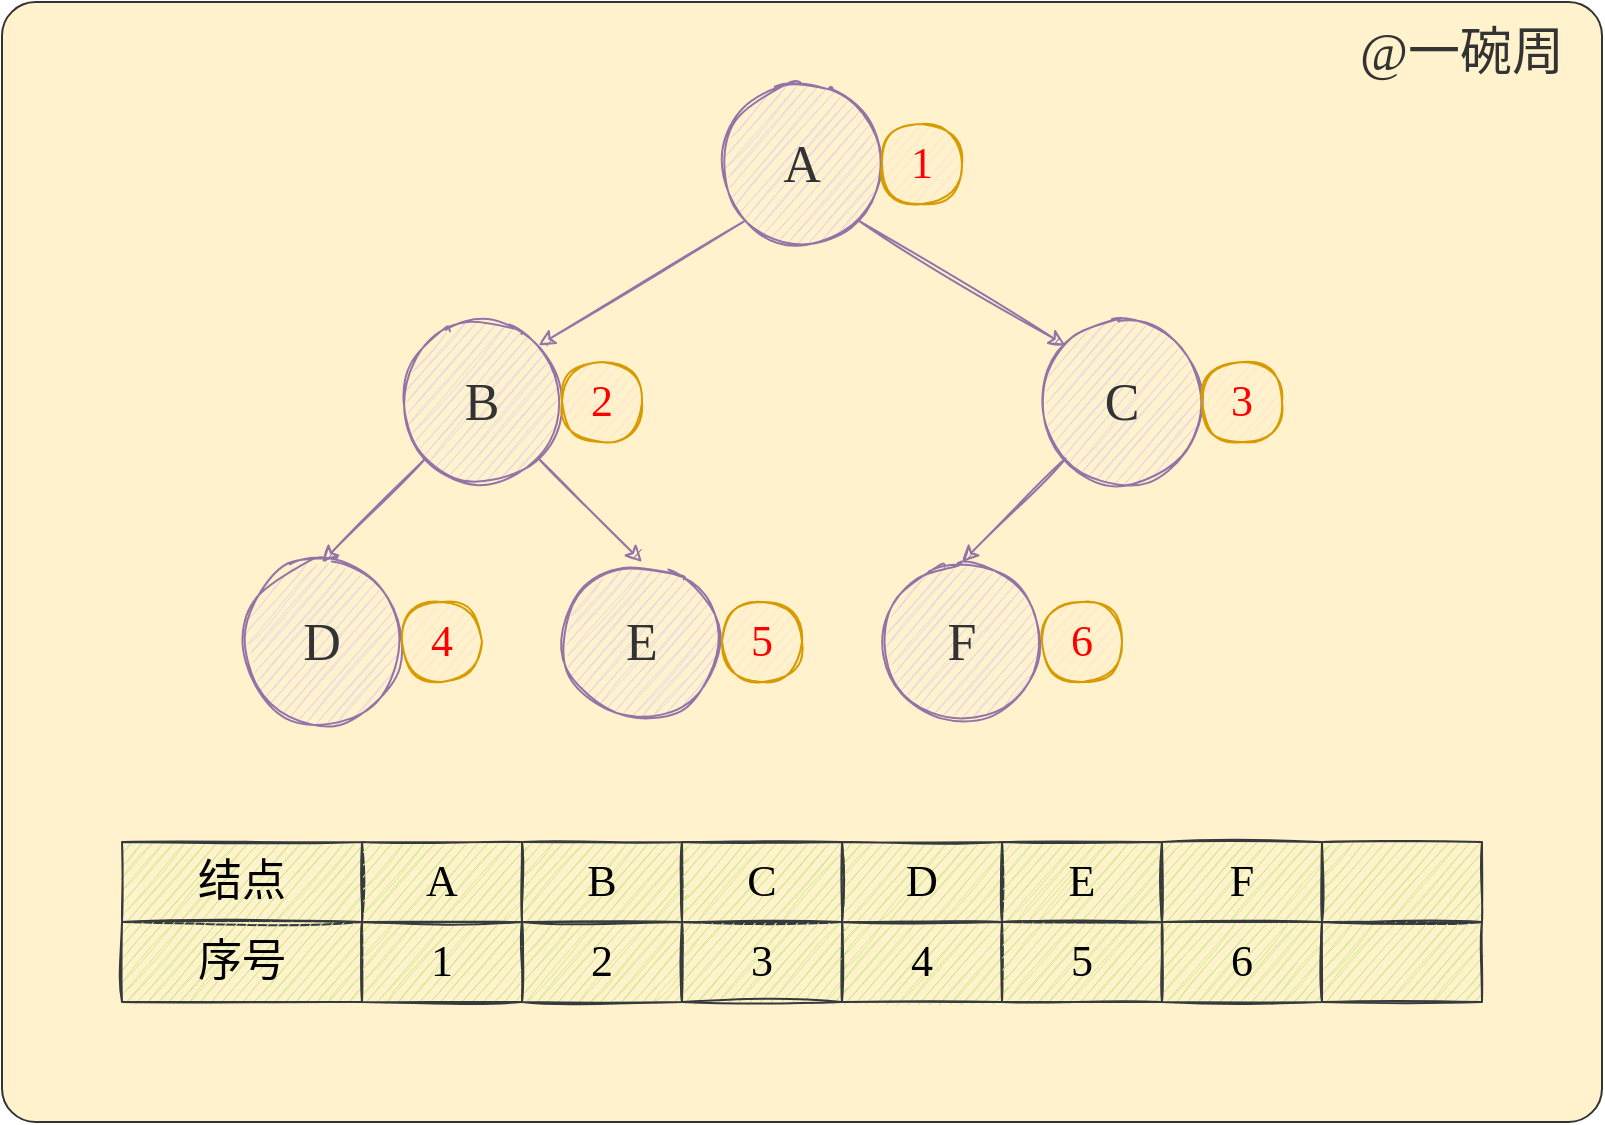 <mxfile version="16.5.1" type="device"><diagram id="sbTQmbd6wwS1U6yTLp65" name="第 1 页"><mxGraphModel dx="1718" dy="1014" grid="1" gridSize="10" guides="1" tooltips="1" connect="1" arrows="1" fold="1" page="0" pageScale="1" pageWidth="827" pageHeight="1169" math="0" shadow="0"><root><mxCell id="0"/><mxCell id="1" parent="0"/><mxCell id="rxAGCjy9rbUy3xPKVwOK-19" value="" style="rounded=1;whiteSpace=wrap;html=1;sketch=0;fillStyle=auto;fontFamily=Comic Sans MS;fontSize=26;strokeColor=#333333;fillColor=#fff2cc;arcSize=3;" parent="1" vertex="1"><mxGeometry x="160" y="280" width="800" height="560" as="geometry"/></mxCell><mxCell id="rxAGCjy9rbUy3xPKVwOK-12" style="rounded=0;sketch=1;orthogonalLoop=1;jettySize=auto;html=1;exitX=0;exitY=1;exitDx=0;exitDy=0;entryX=1;entryY=0;entryDx=0;entryDy=0;strokeColor=#9673A6;" parent="1" source="rxAGCjy9rbUy3xPKVwOK-1" target="rxAGCjy9rbUy3xPKVwOK-2" edge="1"><mxGeometry relative="1" as="geometry"/></mxCell><mxCell id="rxAGCjy9rbUy3xPKVwOK-13" style="edgeStyle=none;rounded=0;sketch=1;orthogonalLoop=1;jettySize=auto;html=1;exitX=1;exitY=1;exitDx=0;exitDy=0;entryX=0;entryY=0;entryDx=0;entryDy=0;strokeColor=#9673A6;" parent="1" source="rxAGCjy9rbUy3xPKVwOK-1" target="rxAGCjy9rbUy3xPKVwOK-4" edge="1"><mxGeometry relative="1" as="geometry"/></mxCell><mxCell id="rxAGCjy9rbUy3xPKVwOK-1" value="&lt;font style=&quot;font-size: 26px&quot; face=&quot;Comic Sans MS&quot; color=&quot;#333333&quot;&gt;A&lt;/font&gt;" style="ellipse;whiteSpace=wrap;html=1;fillColor=#e1d5e7;strokeColor=#9673a6;sketch=1;fillStyle=auto;" parent="1" vertex="1"><mxGeometry x="520" y="321" width="80" height="80" as="geometry"/></mxCell><mxCell id="rxAGCjy9rbUy3xPKVwOK-14" style="edgeStyle=none;rounded=0;sketch=1;orthogonalLoop=1;jettySize=auto;html=1;exitX=1;exitY=1;exitDx=0;exitDy=0;strokeColor=#9673A6;entryX=0.5;entryY=0;entryDx=0;entryDy=0;" parent="1" source="rxAGCjy9rbUy3xPKVwOK-2" target="rxAGCjy9rbUy3xPKVwOK-6" edge="1"><mxGeometry relative="1" as="geometry"/></mxCell><mxCell id="rxAGCjy9rbUy3xPKVwOK-15" style="edgeStyle=none;rounded=0;sketch=1;orthogonalLoop=1;jettySize=auto;html=1;exitX=0;exitY=1;exitDx=0;exitDy=0;entryX=0.5;entryY=0;entryDx=0;entryDy=0;strokeColor=#9673A6;" parent="1" source="rxAGCjy9rbUy3xPKVwOK-2" target="rxAGCjy9rbUy3xPKVwOK-5" edge="1"><mxGeometry relative="1" as="geometry"/></mxCell><mxCell id="rxAGCjy9rbUy3xPKVwOK-2" value="&lt;span style=&quot;color: rgb(51 , 51 , 51) ; font-family: &amp;#34;comic sans ms&amp;#34; ; font-size: 26px&quot;&gt;B&lt;/span&gt;" style="ellipse;whiteSpace=wrap;html=1;fillColor=#e1d5e7;strokeColor=#9673a6;sketch=1;fillStyle=auto;" parent="1" vertex="1"><mxGeometry x="360" y="440" width="80" height="80" as="geometry"/></mxCell><mxCell id="rxAGCjy9rbUy3xPKVwOK-16" style="edgeStyle=none;rounded=0;sketch=1;orthogonalLoop=1;jettySize=auto;html=1;exitX=0.5;exitY=1;exitDx=0;exitDy=0;strokeColor=#9673A6;" parent="1" edge="1"><mxGeometry relative="1" as="geometry"><mxPoint x="560" y="560" as="sourcePoint"/></mxGeometry></mxCell><mxCell id="rxAGCjy9rbUy3xPKVwOK-17" style="edgeStyle=none;rounded=0;sketch=1;orthogonalLoop=1;jettySize=auto;html=1;exitX=0;exitY=1;exitDx=0;exitDy=0;entryX=0.5;entryY=0;entryDx=0;entryDy=0;strokeColor=#9673A6;" parent="1" source="rxAGCjy9rbUy3xPKVwOK-4" target="rxAGCjy9rbUy3xPKVwOK-9" edge="1"><mxGeometry relative="1" as="geometry"/></mxCell><mxCell id="rxAGCjy9rbUy3xPKVwOK-4" value="&lt;span style=&quot;color: rgb(51 , 51 , 51) ; font-family: &amp;#34;comic sans ms&amp;#34; ; font-size: 26px&quot;&gt;C&lt;/span&gt;" style="ellipse;whiteSpace=wrap;html=1;fillColor=#e1d5e7;strokeColor=#9673a6;sketch=1;fillStyle=auto;" parent="1" vertex="1"><mxGeometry x="680" y="440" width="80" height="80" as="geometry"/></mxCell><mxCell id="rxAGCjy9rbUy3xPKVwOK-5" value="&lt;span style=&quot;color: rgb(51 , 51 , 51) ; font-family: &amp;#34;comic sans ms&amp;#34; ; font-size: 26px&quot;&gt;D&lt;/span&gt;" style="ellipse;whiteSpace=wrap;html=1;fillColor=#e1d5e7;strokeColor=#9673a6;sketch=1;fillStyle=auto;" parent="1" vertex="1"><mxGeometry x="280" y="560" width="80" height="80" as="geometry"/></mxCell><mxCell id="rxAGCjy9rbUy3xPKVwOK-6" value="&lt;span style=&quot;color: rgb(51 , 51 , 51) ; font-family: &amp;#34;comic sans ms&amp;#34; ; font-size: 26px&quot;&gt;E&lt;/span&gt;" style="ellipse;whiteSpace=wrap;html=1;fillColor=#e1d5e7;strokeColor=#9673a6;sketch=1;fillStyle=auto;" parent="1" vertex="1"><mxGeometry x="440" y="560" width="80" height="80" as="geometry"/></mxCell><mxCell id="rxAGCjy9rbUy3xPKVwOK-9" value="&lt;span style=&quot;color: rgb(51 , 51 , 51) ; font-family: &amp;#34;comic sans ms&amp;#34; ; font-size: 26px&quot;&gt;F&lt;/span&gt;" style="ellipse;whiteSpace=wrap;html=1;fillColor=#e1d5e7;strokeColor=#9673a6;sketch=1;fillStyle=auto;" parent="1" vertex="1"><mxGeometry x="600" y="560" width="80" height="80" as="geometry"/></mxCell><mxCell id="rxAGCjy9rbUy3xPKVwOK-21" value="@一碗周" style="text;html=1;strokeColor=none;fillColor=none;align=center;verticalAlign=middle;whiteSpace=wrap;rounded=0;sketch=1;fillStyle=auto;fontFamily=Comic Sans MS;fontSize=26;fontColor=#333333;" parent="1" vertex="1"><mxGeometry x="830" y="290" width="120" height="30" as="geometry"/></mxCell><mxCell id="tnHNbuY3SRbxiLm3_mbt-1" value="&lt;font face=&quot;Comic Sans MS&quot; color=&quot;#ff0000&quot;&gt;1&lt;/font&gt;" style="text;html=1;strokeColor=#d79b00;fillColor=#ffe6cc;align=center;verticalAlign=middle;whiteSpace=wrap;rounded=1;fontSize=22;sketch=1;arcSize=50;" vertex="1" parent="1"><mxGeometry x="600" y="341" width="40" height="40" as="geometry"/></mxCell><mxCell id="tnHNbuY3SRbxiLm3_mbt-2" value="&lt;font face=&quot;Comic Sans MS&quot; color=&quot;#ff0000&quot;&gt;2&lt;/font&gt;" style="text;html=1;strokeColor=#d79b00;fillColor=#ffe6cc;align=center;verticalAlign=middle;whiteSpace=wrap;rounded=1;fontSize=22;sketch=1;arcSize=50;" vertex="1" parent="1"><mxGeometry x="440" y="460" width="40" height="40" as="geometry"/></mxCell><mxCell id="tnHNbuY3SRbxiLm3_mbt-3" value="&lt;font face=&quot;Comic Sans MS&quot; color=&quot;#ff0000&quot;&gt;3&lt;/font&gt;" style="text;html=1;strokeColor=#d79b00;fillColor=#ffe6cc;align=center;verticalAlign=middle;whiteSpace=wrap;rounded=1;fontSize=22;sketch=1;arcSize=50;" vertex="1" parent="1"><mxGeometry x="760" y="460" width="40" height="40" as="geometry"/></mxCell><mxCell id="tnHNbuY3SRbxiLm3_mbt-4" value="&lt;font face=&quot;Comic Sans MS&quot; color=&quot;#ff0000&quot;&gt;4&lt;/font&gt;" style="text;html=1;strokeColor=#d79b00;fillColor=#ffe6cc;align=center;verticalAlign=middle;whiteSpace=wrap;rounded=1;fontSize=22;sketch=1;arcSize=50;" vertex="1" parent="1"><mxGeometry x="360" y="580" width="40" height="40" as="geometry"/></mxCell><mxCell id="tnHNbuY3SRbxiLm3_mbt-5" value="&lt;font face=&quot;Comic Sans MS&quot; color=&quot;#ff0000&quot;&gt;5&lt;/font&gt;" style="text;html=1;strokeColor=#d79b00;fillColor=#ffe6cc;align=center;verticalAlign=middle;whiteSpace=wrap;rounded=1;fontSize=22;sketch=1;arcSize=50;" vertex="1" parent="1"><mxGeometry x="520" y="580" width="40" height="40" as="geometry"/></mxCell><mxCell id="tnHNbuY3SRbxiLm3_mbt-6" value="&lt;font face=&quot;Comic Sans MS&quot; color=&quot;#ff0000&quot;&gt;6&lt;/font&gt;" style="text;html=1;strokeColor=#d79b00;fillColor=#ffe6cc;align=center;verticalAlign=middle;whiteSpace=wrap;rounded=1;fontSize=22;sketch=1;arcSize=50;" vertex="1" parent="1"><mxGeometry x="680" y="580" width="40" height="40" as="geometry"/></mxCell><mxCell id="tnHNbuY3SRbxiLm3_mbt-7" value="结点" style="rounded=0;whiteSpace=wrap;html=1;sketch=1;fontFamily=Comic Sans MS;fontSize=22;strokeColor=#36393d;fillColor=#cdeb8b;" vertex="1" parent="1"><mxGeometry x="220" y="700" width="120" height="40" as="geometry"/></mxCell><mxCell id="tnHNbuY3SRbxiLm3_mbt-8" value="序号" style="rounded=0;whiteSpace=wrap;html=1;sketch=1;fontFamily=Comic Sans MS;fontSize=22;strokeColor=#36393d;fillColor=#cdeb8b;" vertex="1" parent="1"><mxGeometry x="220" y="740" width="120" height="40" as="geometry"/></mxCell><mxCell id="tnHNbuY3SRbxiLm3_mbt-9" value="A" style="rounded=0;whiteSpace=wrap;html=1;sketch=1;fontFamily=Comic Sans MS;fontSize=22;strokeColor=#36393d;fillColor=#cdeb8b;" vertex="1" parent="1"><mxGeometry x="340" y="700" width="80" height="40" as="geometry"/></mxCell><mxCell id="tnHNbuY3SRbxiLm3_mbt-10" value="1" style="rounded=0;whiteSpace=wrap;html=1;sketch=1;fontFamily=Comic Sans MS;fontSize=22;strokeColor=#36393d;fillColor=#cdeb8b;" vertex="1" parent="1"><mxGeometry x="340" y="740" width="80" height="40" as="geometry"/></mxCell><mxCell id="tnHNbuY3SRbxiLm3_mbt-11" value="B" style="rounded=0;whiteSpace=wrap;html=1;sketch=1;fontFamily=Comic Sans MS;fontSize=22;strokeColor=#36393d;fillColor=#cdeb8b;" vertex="1" parent="1"><mxGeometry x="420" y="700" width="80" height="40" as="geometry"/></mxCell><mxCell id="tnHNbuY3SRbxiLm3_mbt-12" value="2" style="rounded=0;whiteSpace=wrap;html=1;sketch=1;fontFamily=Comic Sans MS;fontSize=22;strokeColor=#36393d;fillColor=#cdeb8b;" vertex="1" parent="1"><mxGeometry x="420" y="740" width="80" height="40" as="geometry"/></mxCell><mxCell id="tnHNbuY3SRbxiLm3_mbt-13" value="C" style="rounded=0;whiteSpace=wrap;html=1;sketch=1;fontFamily=Comic Sans MS;fontSize=22;strokeColor=#36393d;fillColor=#cdeb8b;" vertex="1" parent="1"><mxGeometry x="500" y="700" width="80" height="40" as="geometry"/></mxCell><mxCell id="tnHNbuY3SRbxiLm3_mbt-14" value="3" style="rounded=0;whiteSpace=wrap;html=1;sketch=1;fontFamily=Comic Sans MS;fontSize=22;strokeColor=#36393d;fillColor=#cdeb8b;" vertex="1" parent="1"><mxGeometry x="500" y="740" width="80" height="40" as="geometry"/></mxCell><mxCell id="tnHNbuY3SRbxiLm3_mbt-15" value="D" style="rounded=0;whiteSpace=wrap;html=1;sketch=1;fontFamily=Comic Sans MS;fontSize=22;strokeColor=#36393d;fillColor=#cdeb8b;" vertex="1" parent="1"><mxGeometry x="580" y="700" width="80" height="40" as="geometry"/></mxCell><mxCell id="tnHNbuY3SRbxiLm3_mbt-16" value="4" style="rounded=0;whiteSpace=wrap;html=1;sketch=1;fontFamily=Comic Sans MS;fontSize=22;strokeColor=#36393d;fillColor=#cdeb8b;" vertex="1" parent="1"><mxGeometry x="580" y="740" width="80" height="40" as="geometry"/></mxCell><mxCell id="tnHNbuY3SRbxiLm3_mbt-17" value="E" style="rounded=0;whiteSpace=wrap;html=1;sketch=1;fontFamily=Comic Sans MS;fontSize=22;strokeColor=#36393d;fillColor=#cdeb8b;" vertex="1" parent="1"><mxGeometry x="660" y="700" width="80" height="40" as="geometry"/></mxCell><mxCell id="tnHNbuY3SRbxiLm3_mbt-18" value="5" style="rounded=0;whiteSpace=wrap;html=1;sketch=1;fontFamily=Comic Sans MS;fontSize=22;strokeColor=#36393d;fillColor=#cdeb8b;" vertex="1" parent="1"><mxGeometry x="660" y="740" width="80" height="40" as="geometry"/></mxCell><mxCell id="tnHNbuY3SRbxiLm3_mbt-19" value="F" style="rounded=0;whiteSpace=wrap;html=1;sketch=1;fontFamily=Comic Sans MS;fontSize=22;strokeColor=#36393d;fillColor=#cdeb8b;" vertex="1" parent="1"><mxGeometry x="740" y="700" width="80" height="40" as="geometry"/></mxCell><mxCell id="tnHNbuY3SRbxiLm3_mbt-20" value="6" style="rounded=0;whiteSpace=wrap;html=1;sketch=1;fontFamily=Comic Sans MS;fontSize=22;strokeColor=#36393d;fillColor=#cdeb8b;" vertex="1" parent="1"><mxGeometry x="740" y="740" width="80" height="40" as="geometry"/></mxCell><mxCell id="tnHNbuY3SRbxiLm3_mbt-21" value="" style="rounded=0;whiteSpace=wrap;html=1;sketch=1;fontFamily=Comic Sans MS;fontSize=22;strokeColor=#36393d;fillColor=#cdeb8b;" vertex="1" parent="1"><mxGeometry x="820" y="700" width="80" height="40" as="geometry"/></mxCell><mxCell id="tnHNbuY3SRbxiLm3_mbt-22" value="" style="rounded=0;whiteSpace=wrap;html=1;sketch=1;fontFamily=Comic Sans MS;fontSize=22;strokeColor=#36393d;fillColor=#cdeb8b;" vertex="1" parent="1"><mxGeometry x="820" y="740" width="80" height="40" as="geometry"/></mxCell></root></mxGraphModel></diagram></mxfile>
